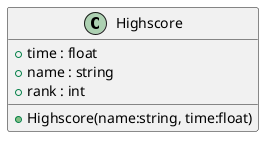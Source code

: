 @startuml
class Highscore {
    + time : float
    + name : string
    + rank : int
    + Highscore(name:string, time:float)
}
@enduml

